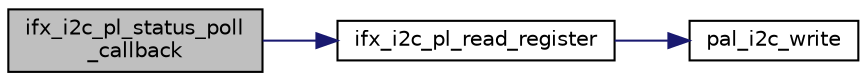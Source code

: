 digraph "ifx_i2c_pl_status_poll_callback"
{
 // LATEX_PDF_SIZE
  edge [fontname="Helvetica",fontsize="10",labelfontname="Helvetica",labelfontsize="10"];
  node [fontname="Helvetica",fontsize="10",shape=record];
  rankdir="LR";
  Node1 [label="ifx_i2c_pl_status_poll\l_callback",height=0.2,width=0.4,color="black", fillcolor="grey75", style="filled", fontcolor="black",tooltip=" "];
  Node1 -> Node2 [color="midnightblue",fontsize="10",style="solid",fontname="Helvetica"];
  Node2 [label="ifx_i2c_pl_read_register",height=0.2,width=0.4,color="black", fillcolor="white", style="filled",URL="$d0/d01/ifx__i2c__physical__layer_8c.html#a22e117b8670c542fd94fba87e041293a",tooltip=" "];
  Node2 -> Node3 [color="midnightblue",fontsize="10",style="solid",fontname="Helvetica"];
  Node3 [label="pal_i2c_write",height=0.2,width=0.4,color="black", fillcolor="white", style="filled",URL="$db/dc2/pal__i2c_8h.html#a20a6ba51da2325eb170acd62c855e827",tooltip="Writes on I2C bus."];
}
